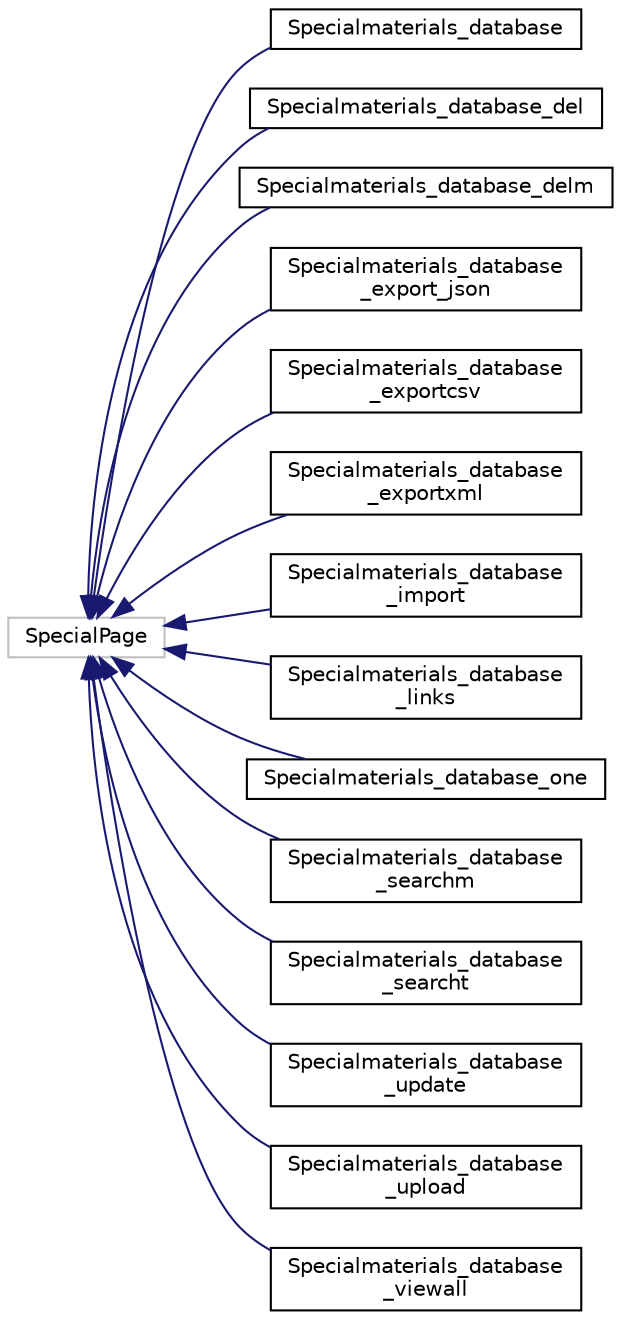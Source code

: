 digraph "Graphical Class Hierarchy"
{
  edge [fontname="Helvetica",fontsize="10",labelfontname="Helvetica",labelfontsize="10"];
  node [fontname="Helvetica",fontsize="10",shape=record];
  rankdir="LR";
  Node1 [label="SpecialPage",height=0.2,width=0.4,color="grey75", fillcolor="white", style="filled"];
  Node1 -> Node2 [dir="back",color="midnightblue",fontsize="10",style="solid",fontname="Helvetica"];
  Node2 [label="Specialmaterials_database",height=0.2,width=0.4,color="black", fillcolor="white", style="filled",URL="$classSpecialmaterials__database.html"];
  Node1 -> Node3 [dir="back",color="midnightblue",fontsize="10",style="solid",fontname="Helvetica"];
  Node3 [label="Specialmaterials_database_del",height=0.2,width=0.4,color="black", fillcolor="white", style="filled",URL="$classSpecialmaterials__database__del.html"];
  Node1 -> Node4 [dir="back",color="midnightblue",fontsize="10",style="solid",fontname="Helvetica"];
  Node4 [label="Specialmaterials_database_delm",height=0.2,width=0.4,color="black", fillcolor="white", style="filled",URL="$classSpecialmaterials__database__delm.html"];
  Node1 -> Node5 [dir="back",color="midnightblue",fontsize="10",style="solid",fontname="Helvetica"];
  Node5 [label="Specialmaterials_database\l_export_json",height=0.2,width=0.4,color="black", fillcolor="white", style="filled",URL="$classSpecialmaterials__database__export__json.html"];
  Node1 -> Node6 [dir="back",color="midnightblue",fontsize="10",style="solid",fontname="Helvetica"];
  Node6 [label="Specialmaterials_database\l_exportcsv",height=0.2,width=0.4,color="black", fillcolor="white", style="filled",URL="$classSpecialmaterials__database__exportcsv.html"];
  Node1 -> Node7 [dir="back",color="midnightblue",fontsize="10",style="solid",fontname="Helvetica"];
  Node7 [label="Specialmaterials_database\l_exportxml",height=0.2,width=0.4,color="black", fillcolor="white", style="filled",URL="$classSpecialmaterials__database__exportxml.html"];
  Node1 -> Node8 [dir="back",color="midnightblue",fontsize="10",style="solid",fontname="Helvetica"];
  Node8 [label="Specialmaterials_database\l_import",height=0.2,width=0.4,color="black", fillcolor="white", style="filled",URL="$classSpecialmaterials__database__import.html"];
  Node1 -> Node9 [dir="back",color="midnightblue",fontsize="10",style="solid",fontname="Helvetica"];
  Node9 [label="Specialmaterials_database\l_links",height=0.2,width=0.4,color="black", fillcolor="white", style="filled",URL="$classSpecialmaterials__database__links.html"];
  Node1 -> Node10 [dir="back",color="midnightblue",fontsize="10",style="solid",fontname="Helvetica"];
  Node10 [label="Specialmaterials_database_one",height=0.2,width=0.4,color="black", fillcolor="white", style="filled",URL="$classSpecialmaterials__database__one.html"];
  Node1 -> Node11 [dir="back",color="midnightblue",fontsize="10",style="solid",fontname="Helvetica"];
  Node11 [label="Specialmaterials_database\l_searchm",height=0.2,width=0.4,color="black", fillcolor="white", style="filled",URL="$classSpecialmaterials__database__searchm.html"];
  Node1 -> Node12 [dir="back",color="midnightblue",fontsize="10",style="solid",fontname="Helvetica"];
  Node12 [label="Specialmaterials_database\l_searcht",height=0.2,width=0.4,color="black", fillcolor="white", style="filled",URL="$classSpecialmaterials__database__searcht.html"];
  Node1 -> Node13 [dir="back",color="midnightblue",fontsize="10",style="solid",fontname="Helvetica"];
  Node13 [label="Specialmaterials_database\l_update",height=0.2,width=0.4,color="black", fillcolor="white", style="filled",URL="$classSpecialmaterials__database__update.html"];
  Node1 -> Node14 [dir="back",color="midnightblue",fontsize="10",style="solid",fontname="Helvetica"];
  Node14 [label="Specialmaterials_database\l_upload",height=0.2,width=0.4,color="black", fillcolor="white", style="filled",URL="$classSpecialmaterials__database__upload.html"];
  Node1 -> Node15 [dir="back",color="midnightblue",fontsize="10",style="solid",fontname="Helvetica"];
  Node15 [label="Specialmaterials_database\l_viewall",height=0.2,width=0.4,color="black", fillcolor="white", style="filled",URL="$classSpecialmaterials__database__viewall.html"];
}
